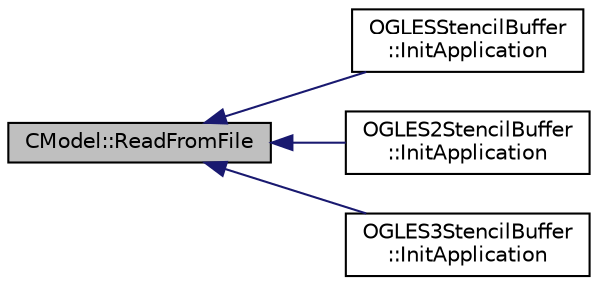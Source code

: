 digraph "CModel::ReadFromFile"
{
  edge [fontname="Helvetica",fontsize="10",labelfontname="Helvetica",labelfontsize="10"];
  node [fontname="Helvetica",fontsize="10",shape=record];
  rankdir="LR";
  Node1 [label="CModel::ReadFromFile",height=0.2,width=0.4,color="black", fillcolor="grey75", style="filled", fontcolor="black"];
  Node1 -> Node2 [dir="back",color="midnightblue",fontsize="10",style="solid"];
  Node2 [label="OGLESStencilBuffer\l::InitApplication",height=0.2,width=0.4,color="black", fillcolor="white", style="filled",URL="$class_o_g_l_e_s_stencil_buffer.html#a3d84c3667a0dc40a3edf1bcedc9075d9"];
  Node1 -> Node3 [dir="back",color="midnightblue",fontsize="10",style="solid"];
  Node3 [label="OGLES2StencilBuffer\l::InitApplication",height=0.2,width=0.4,color="black", fillcolor="white", style="filled",URL="$class_o_g_l_e_s2_stencil_buffer.html#abdf5b3778dddb217d6e5719057c467ab"];
  Node1 -> Node4 [dir="back",color="midnightblue",fontsize="10",style="solid"];
  Node4 [label="OGLES3StencilBuffer\l::InitApplication",height=0.2,width=0.4,color="black", fillcolor="white", style="filled",URL="$class_o_g_l_e_s3_stencil_buffer.html#a8f2dd34f9bfb7788f2ee3af828656527"];
}
